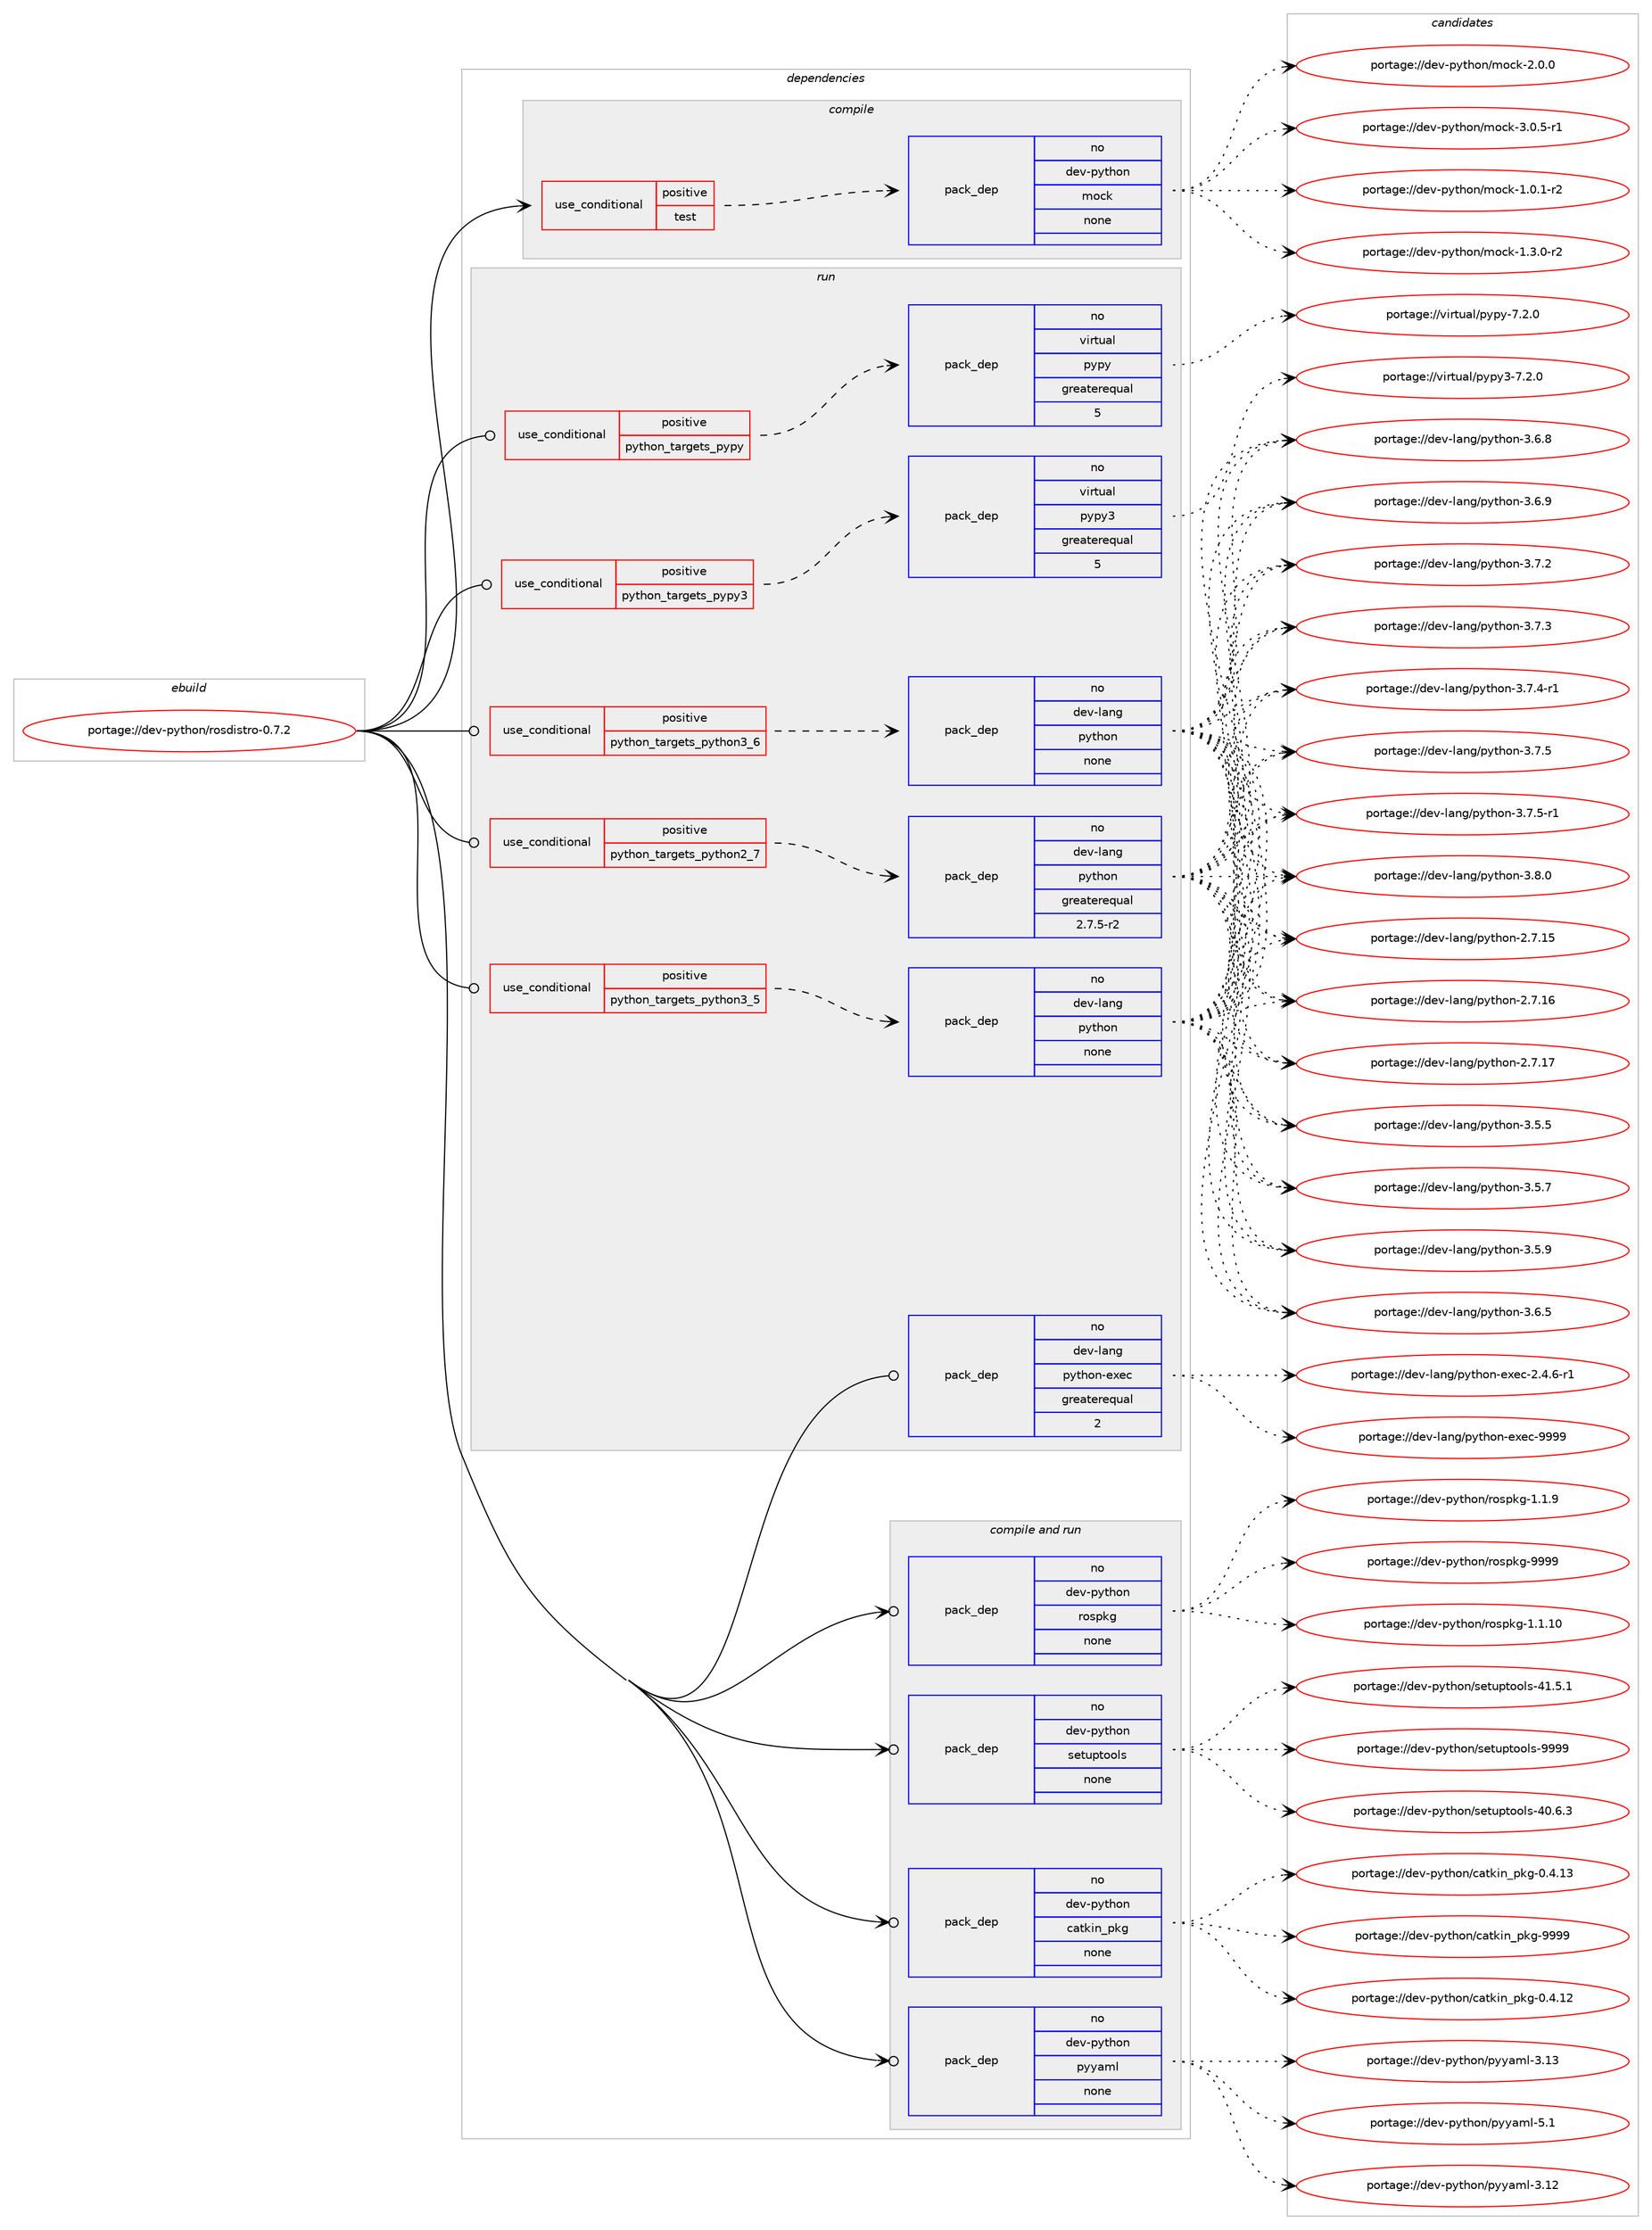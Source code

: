 digraph prolog {

# *************
# Graph options
# *************

newrank=true;
concentrate=true;
compound=true;
graph [rankdir=LR,fontname=Helvetica,fontsize=10,ranksep=1.5];#, ranksep=2.5, nodesep=0.2];
edge  [arrowhead=vee];
node  [fontname=Helvetica,fontsize=10];

# **********
# The ebuild
# **********

subgraph cluster_leftcol {
color=gray;
rank=same;
label=<<i>ebuild</i>>;
id [label="portage://dev-python/rosdistro-0.7.2", color=red, width=4, href="../dev-python/rosdistro-0.7.2.svg"];
}

# ****************
# The dependencies
# ****************

subgraph cluster_midcol {
color=gray;
label=<<i>dependencies</i>>;
subgraph cluster_compile {
fillcolor="#eeeeee";
style=filled;
label=<<i>compile</i>>;
subgraph cond38141 {
dependency170802 [label=<<TABLE BORDER="0" CELLBORDER="1" CELLSPACING="0" CELLPADDING="4"><TR><TD ROWSPAN="3" CELLPADDING="10">use_conditional</TD></TR><TR><TD>positive</TD></TR><TR><TD>test</TD></TR></TABLE>>, shape=none, color=red];
subgraph pack129258 {
dependency170803 [label=<<TABLE BORDER="0" CELLBORDER="1" CELLSPACING="0" CELLPADDING="4" WIDTH="220"><TR><TD ROWSPAN="6" CELLPADDING="30">pack_dep</TD></TR><TR><TD WIDTH="110">no</TD></TR><TR><TD>dev-python</TD></TR><TR><TD>mock</TD></TR><TR><TD>none</TD></TR><TR><TD></TD></TR></TABLE>>, shape=none, color=blue];
}
dependency170802:e -> dependency170803:w [weight=20,style="dashed",arrowhead="vee"];
}
id:e -> dependency170802:w [weight=20,style="solid",arrowhead="vee"];
}
subgraph cluster_compileandrun {
fillcolor="#eeeeee";
style=filled;
label=<<i>compile and run</i>>;
subgraph pack129259 {
dependency170804 [label=<<TABLE BORDER="0" CELLBORDER="1" CELLSPACING="0" CELLPADDING="4" WIDTH="220"><TR><TD ROWSPAN="6" CELLPADDING="30">pack_dep</TD></TR><TR><TD WIDTH="110">no</TD></TR><TR><TD>dev-python</TD></TR><TR><TD>catkin_pkg</TD></TR><TR><TD>none</TD></TR><TR><TD></TD></TR></TABLE>>, shape=none, color=blue];
}
id:e -> dependency170804:w [weight=20,style="solid",arrowhead="odotvee"];
subgraph pack129260 {
dependency170805 [label=<<TABLE BORDER="0" CELLBORDER="1" CELLSPACING="0" CELLPADDING="4" WIDTH="220"><TR><TD ROWSPAN="6" CELLPADDING="30">pack_dep</TD></TR><TR><TD WIDTH="110">no</TD></TR><TR><TD>dev-python</TD></TR><TR><TD>pyyaml</TD></TR><TR><TD>none</TD></TR><TR><TD></TD></TR></TABLE>>, shape=none, color=blue];
}
id:e -> dependency170805:w [weight=20,style="solid",arrowhead="odotvee"];
subgraph pack129261 {
dependency170806 [label=<<TABLE BORDER="0" CELLBORDER="1" CELLSPACING="0" CELLPADDING="4" WIDTH="220"><TR><TD ROWSPAN="6" CELLPADDING="30">pack_dep</TD></TR><TR><TD WIDTH="110">no</TD></TR><TR><TD>dev-python</TD></TR><TR><TD>rospkg</TD></TR><TR><TD>none</TD></TR><TR><TD></TD></TR></TABLE>>, shape=none, color=blue];
}
id:e -> dependency170806:w [weight=20,style="solid",arrowhead="odotvee"];
subgraph pack129262 {
dependency170807 [label=<<TABLE BORDER="0" CELLBORDER="1" CELLSPACING="0" CELLPADDING="4" WIDTH="220"><TR><TD ROWSPAN="6" CELLPADDING="30">pack_dep</TD></TR><TR><TD WIDTH="110">no</TD></TR><TR><TD>dev-python</TD></TR><TR><TD>setuptools</TD></TR><TR><TD>none</TD></TR><TR><TD></TD></TR></TABLE>>, shape=none, color=blue];
}
id:e -> dependency170807:w [weight=20,style="solid",arrowhead="odotvee"];
}
subgraph cluster_run {
fillcolor="#eeeeee";
style=filled;
label=<<i>run</i>>;
subgraph cond38142 {
dependency170808 [label=<<TABLE BORDER="0" CELLBORDER="1" CELLSPACING="0" CELLPADDING="4"><TR><TD ROWSPAN="3" CELLPADDING="10">use_conditional</TD></TR><TR><TD>positive</TD></TR><TR><TD>python_targets_pypy</TD></TR></TABLE>>, shape=none, color=red];
subgraph pack129263 {
dependency170809 [label=<<TABLE BORDER="0" CELLBORDER="1" CELLSPACING="0" CELLPADDING="4" WIDTH="220"><TR><TD ROWSPAN="6" CELLPADDING="30">pack_dep</TD></TR><TR><TD WIDTH="110">no</TD></TR><TR><TD>virtual</TD></TR><TR><TD>pypy</TD></TR><TR><TD>greaterequal</TD></TR><TR><TD>5</TD></TR></TABLE>>, shape=none, color=blue];
}
dependency170808:e -> dependency170809:w [weight=20,style="dashed",arrowhead="vee"];
}
id:e -> dependency170808:w [weight=20,style="solid",arrowhead="odot"];
subgraph cond38143 {
dependency170810 [label=<<TABLE BORDER="0" CELLBORDER="1" CELLSPACING="0" CELLPADDING="4"><TR><TD ROWSPAN="3" CELLPADDING="10">use_conditional</TD></TR><TR><TD>positive</TD></TR><TR><TD>python_targets_pypy3</TD></TR></TABLE>>, shape=none, color=red];
subgraph pack129264 {
dependency170811 [label=<<TABLE BORDER="0" CELLBORDER="1" CELLSPACING="0" CELLPADDING="4" WIDTH="220"><TR><TD ROWSPAN="6" CELLPADDING="30">pack_dep</TD></TR><TR><TD WIDTH="110">no</TD></TR><TR><TD>virtual</TD></TR><TR><TD>pypy3</TD></TR><TR><TD>greaterequal</TD></TR><TR><TD>5</TD></TR></TABLE>>, shape=none, color=blue];
}
dependency170810:e -> dependency170811:w [weight=20,style="dashed",arrowhead="vee"];
}
id:e -> dependency170810:w [weight=20,style="solid",arrowhead="odot"];
subgraph cond38144 {
dependency170812 [label=<<TABLE BORDER="0" CELLBORDER="1" CELLSPACING="0" CELLPADDING="4"><TR><TD ROWSPAN="3" CELLPADDING="10">use_conditional</TD></TR><TR><TD>positive</TD></TR><TR><TD>python_targets_python2_7</TD></TR></TABLE>>, shape=none, color=red];
subgraph pack129265 {
dependency170813 [label=<<TABLE BORDER="0" CELLBORDER="1" CELLSPACING="0" CELLPADDING="4" WIDTH="220"><TR><TD ROWSPAN="6" CELLPADDING="30">pack_dep</TD></TR><TR><TD WIDTH="110">no</TD></TR><TR><TD>dev-lang</TD></TR><TR><TD>python</TD></TR><TR><TD>greaterequal</TD></TR><TR><TD>2.7.5-r2</TD></TR></TABLE>>, shape=none, color=blue];
}
dependency170812:e -> dependency170813:w [weight=20,style="dashed",arrowhead="vee"];
}
id:e -> dependency170812:w [weight=20,style="solid",arrowhead="odot"];
subgraph cond38145 {
dependency170814 [label=<<TABLE BORDER="0" CELLBORDER="1" CELLSPACING="0" CELLPADDING="4"><TR><TD ROWSPAN="3" CELLPADDING="10">use_conditional</TD></TR><TR><TD>positive</TD></TR><TR><TD>python_targets_python3_5</TD></TR></TABLE>>, shape=none, color=red];
subgraph pack129266 {
dependency170815 [label=<<TABLE BORDER="0" CELLBORDER="1" CELLSPACING="0" CELLPADDING="4" WIDTH="220"><TR><TD ROWSPAN="6" CELLPADDING="30">pack_dep</TD></TR><TR><TD WIDTH="110">no</TD></TR><TR><TD>dev-lang</TD></TR><TR><TD>python</TD></TR><TR><TD>none</TD></TR><TR><TD></TD></TR></TABLE>>, shape=none, color=blue];
}
dependency170814:e -> dependency170815:w [weight=20,style="dashed",arrowhead="vee"];
}
id:e -> dependency170814:w [weight=20,style="solid",arrowhead="odot"];
subgraph cond38146 {
dependency170816 [label=<<TABLE BORDER="0" CELLBORDER="1" CELLSPACING="0" CELLPADDING="4"><TR><TD ROWSPAN="3" CELLPADDING="10">use_conditional</TD></TR><TR><TD>positive</TD></TR><TR><TD>python_targets_python3_6</TD></TR></TABLE>>, shape=none, color=red];
subgraph pack129267 {
dependency170817 [label=<<TABLE BORDER="0" CELLBORDER="1" CELLSPACING="0" CELLPADDING="4" WIDTH="220"><TR><TD ROWSPAN="6" CELLPADDING="30">pack_dep</TD></TR><TR><TD WIDTH="110">no</TD></TR><TR><TD>dev-lang</TD></TR><TR><TD>python</TD></TR><TR><TD>none</TD></TR><TR><TD></TD></TR></TABLE>>, shape=none, color=blue];
}
dependency170816:e -> dependency170817:w [weight=20,style="dashed",arrowhead="vee"];
}
id:e -> dependency170816:w [weight=20,style="solid",arrowhead="odot"];
subgraph pack129268 {
dependency170818 [label=<<TABLE BORDER="0" CELLBORDER="1" CELLSPACING="0" CELLPADDING="4" WIDTH="220"><TR><TD ROWSPAN="6" CELLPADDING="30">pack_dep</TD></TR><TR><TD WIDTH="110">no</TD></TR><TR><TD>dev-lang</TD></TR><TR><TD>python-exec</TD></TR><TR><TD>greaterequal</TD></TR><TR><TD>2</TD></TR></TABLE>>, shape=none, color=blue];
}
id:e -> dependency170818:w [weight=20,style="solid",arrowhead="odot"];
}
}

# **************
# The candidates
# **************

subgraph cluster_choices {
rank=same;
color=gray;
label=<<i>candidates</i>>;

subgraph choice129258 {
color=black;
nodesep=1;
choiceportage1001011184511212111610411111047109111991074549464846494511450 [label="portage://dev-python/mock-1.0.1-r2", color=red, width=4,href="../dev-python/mock-1.0.1-r2.svg"];
choiceportage1001011184511212111610411111047109111991074549465146484511450 [label="portage://dev-python/mock-1.3.0-r2", color=red, width=4,href="../dev-python/mock-1.3.0-r2.svg"];
choiceportage100101118451121211161041111104710911199107455046484648 [label="portage://dev-python/mock-2.0.0", color=red, width=4,href="../dev-python/mock-2.0.0.svg"];
choiceportage1001011184511212111610411111047109111991074551464846534511449 [label="portage://dev-python/mock-3.0.5-r1", color=red, width=4,href="../dev-python/mock-3.0.5-r1.svg"];
dependency170803:e -> choiceportage1001011184511212111610411111047109111991074549464846494511450:w [style=dotted,weight="100"];
dependency170803:e -> choiceportage1001011184511212111610411111047109111991074549465146484511450:w [style=dotted,weight="100"];
dependency170803:e -> choiceportage100101118451121211161041111104710911199107455046484648:w [style=dotted,weight="100"];
dependency170803:e -> choiceportage1001011184511212111610411111047109111991074551464846534511449:w [style=dotted,weight="100"];
}
subgraph choice129259 {
color=black;
nodesep=1;
choiceportage100101118451121211161041111104799971161071051109511210710345484652464950 [label="portage://dev-python/catkin_pkg-0.4.12", color=red, width=4,href="../dev-python/catkin_pkg-0.4.12.svg"];
choiceportage100101118451121211161041111104799971161071051109511210710345484652464951 [label="portage://dev-python/catkin_pkg-0.4.13", color=red, width=4,href="../dev-python/catkin_pkg-0.4.13.svg"];
choiceportage10010111845112121116104111110479997116107105110951121071034557575757 [label="portage://dev-python/catkin_pkg-9999", color=red, width=4,href="../dev-python/catkin_pkg-9999.svg"];
dependency170804:e -> choiceportage100101118451121211161041111104799971161071051109511210710345484652464950:w [style=dotted,weight="100"];
dependency170804:e -> choiceportage100101118451121211161041111104799971161071051109511210710345484652464951:w [style=dotted,weight="100"];
dependency170804:e -> choiceportage10010111845112121116104111110479997116107105110951121071034557575757:w [style=dotted,weight="100"];
}
subgraph choice129260 {
color=black;
nodesep=1;
choiceportage1001011184511212111610411111047112121121971091084551464950 [label="portage://dev-python/pyyaml-3.12", color=red, width=4,href="../dev-python/pyyaml-3.12.svg"];
choiceportage1001011184511212111610411111047112121121971091084551464951 [label="portage://dev-python/pyyaml-3.13", color=red, width=4,href="../dev-python/pyyaml-3.13.svg"];
choiceportage10010111845112121116104111110471121211219710910845534649 [label="portage://dev-python/pyyaml-5.1", color=red, width=4,href="../dev-python/pyyaml-5.1.svg"];
dependency170805:e -> choiceportage1001011184511212111610411111047112121121971091084551464950:w [style=dotted,weight="100"];
dependency170805:e -> choiceportage1001011184511212111610411111047112121121971091084551464951:w [style=dotted,weight="100"];
dependency170805:e -> choiceportage10010111845112121116104111110471121211219710910845534649:w [style=dotted,weight="100"];
}
subgraph choice129261 {
color=black;
nodesep=1;
choiceportage100101118451121211161041111104711411111511210710345494649464948 [label="portage://dev-python/rospkg-1.1.10", color=red, width=4,href="../dev-python/rospkg-1.1.10.svg"];
choiceportage1001011184511212111610411111047114111115112107103454946494657 [label="portage://dev-python/rospkg-1.1.9", color=red, width=4,href="../dev-python/rospkg-1.1.9.svg"];
choiceportage10010111845112121116104111110471141111151121071034557575757 [label="portage://dev-python/rospkg-9999", color=red, width=4,href="../dev-python/rospkg-9999.svg"];
dependency170806:e -> choiceportage100101118451121211161041111104711411111511210710345494649464948:w [style=dotted,weight="100"];
dependency170806:e -> choiceportage1001011184511212111610411111047114111115112107103454946494657:w [style=dotted,weight="100"];
dependency170806:e -> choiceportage10010111845112121116104111110471141111151121071034557575757:w [style=dotted,weight="100"];
}
subgraph choice129262 {
color=black;
nodesep=1;
choiceportage100101118451121211161041111104711510111611711211611111110811545524846544651 [label="portage://dev-python/setuptools-40.6.3", color=red, width=4,href="../dev-python/setuptools-40.6.3.svg"];
choiceportage100101118451121211161041111104711510111611711211611111110811545524946534649 [label="portage://dev-python/setuptools-41.5.1", color=red, width=4,href="../dev-python/setuptools-41.5.1.svg"];
choiceportage10010111845112121116104111110471151011161171121161111111081154557575757 [label="portage://dev-python/setuptools-9999", color=red, width=4,href="../dev-python/setuptools-9999.svg"];
dependency170807:e -> choiceportage100101118451121211161041111104711510111611711211611111110811545524846544651:w [style=dotted,weight="100"];
dependency170807:e -> choiceportage100101118451121211161041111104711510111611711211611111110811545524946534649:w [style=dotted,weight="100"];
dependency170807:e -> choiceportage10010111845112121116104111110471151011161171121161111111081154557575757:w [style=dotted,weight="100"];
}
subgraph choice129263 {
color=black;
nodesep=1;
choiceportage1181051141161179710847112121112121455546504648 [label="portage://virtual/pypy-7.2.0", color=red, width=4,href="../virtual/pypy-7.2.0.svg"];
dependency170809:e -> choiceportage1181051141161179710847112121112121455546504648:w [style=dotted,weight="100"];
}
subgraph choice129264 {
color=black;
nodesep=1;
choiceportage118105114116117971084711212111212151455546504648 [label="portage://virtual/pypy3-7.2.0", color=red, width=4,href="../virtual/pypy3-7.2.0.svg"];
dependency170811:e -> choiceportage118105114116117971084711212111212151455546504648:w [style=dotted,weight="100"];
}
subgraph choice129265 {
color=black;
nodesep=1;
choiceportage10010111845108971101034711212111610411111045504655464953 [label="portage://dev-lang/python-2.7.15", color=red, width=4,href="../dev-lang/python-2.7.15.svg"];
choiceportage10010111845108971101034711212111610411111045504655464954 [label="portage://dev-lang/python-2.7.16", color=red, width=4,href="../dev-lang/python-2.7.16.svg"];
choiceportage10010111845108971101034711212111610411111045504655464955 [label="portage://dev-lang/python-2.7.17", color=red, width=4,href="../dev-lang/python-2.7.17.svg"];
choiceportage100101118451089711010347112121116104111110455146534653 [label="portage://dev-lang/python-3.5.5", color=red, width=4,href="../dev-lang/python-3.5.5.svg"];
choiceportage100101118451089711010347112121116104111110455146534655 [label="portage://dev-lang/python-3.5.7", color=red, width=4,href="../dev-lang/python-3.5.7.svg"];
choiceportage100101118451089711010347112121116104111110455146534657 [label="portage://dev-lang/python-3.5.9", color=red, width=4,href="../dev-lang/python-3.5.9.svg"];
choiceportage100101118451089711010347112121116104111110455146544653 [label="portage://dev-lang/python-3.6.5", color=red, width=4,href="../dev-lang/python-3.6.5.svg"];
choiceportage100101118451089711010347112121116104111110455146544656 [label="portage://dev-lang/python-3.6.8", color=red, width=4,href="../dev-lang/python-3.6.8.svg"];
choiceportage100101118451089711010347112121116104111110455146544657 [label="portage://dev-lang/python-3.6.9", color=red, width=4,href="../dev-lang/python-3.6.9.svg"];
choiceportage100101118451089711010347112121116104111110455146554650 [label="portage://dev-lang/python-3.7.2", color=red, width=4,href="../dev-lang/python-3.7.2.svg"];
choiceportage100101118451089711010347112121116104111110455146554651 [label="portage://dev-lang/python-3.7.3", color=red, width=4,href="../dev-lang/python-3.7.3.svg"];
choiceportage1001011184510897110103471121211161041111104551465546524511449 [label="portage://dev-lang/python-3.7.4-r1", color=red, width=4,href="../dev-lang/python-3.7.4-r1.svg"];
choiceportage100101118451089711010347112121116104111110455146554653 [label="portage://dev-lang/python-3.7.5", color=red, width=4,href="../dev-lang/python-3.7.5.svg"];
choiceportage1001011184510897110103471121211161041111104551465546534511449 [label="portage://dev-lang/python-3.7.5-r1", color=red, width=4,href="../dev-lang/python-3.7.5-r1.svg"];
choiceportage100101118451089711010347112121116104111110455146564648 [label="portage://dev-lang/python-3.8.0", color=red, width=4,href="../dev-lang/python-3.8.0.svg"];
dependency170813:e -> choiceportage10010111845108971101034711212111610411111045504655464953:w [style=dotted,weight="100"];
dependency170813:e -> choiceportage10010111845108971101034711212111610411111045504655464954:w [style=dotted,weight="100"];
dependency170813:e -> choiceportage10010111845108971101034711212111610411111045504655464955:w [style=dotted,weight="100"];
dependency170813:e -> choiceportage100101118451089711010347112121116104111110455146534653:w [style=dotted,weight="100"];
dependency170813:e -> choiceportage100101118451089711010347112121116104111110455146534655:w [style=dotted,weight="100"];
dependency170813:e -> choiceportage100101118451089711010347112121116104111110455146534657:w [style=dotted,weight="100"];
dependency170813:e -> choiceportage100101118451089711010347112121116104111110455146544653:w [style=dotted,weight="100"];
dependency170813:e -> choiceportage100101118451089711010347112121116104111110455146544656:w [style=dotted,weight="100"];
dependency170813:e -> choiceportage100101118451089711010347112121116104111110455146544657:w [style=dotted,weight="100"];
dependency170813:e -> choiceportage100101118451089711010347112121116104111110455146554650:w [style=dotted,weight="100"];
dependency170813:e -> choiceportage100101118451089711010347112121116104111110455146554651:w [style=dotted,weight="100"];
dependency170813:e -> choiceportage1001011184510897110103471121211161041111104551465546524511449:w [style=dotted,weight="100"];
dependency170813:e -> choiceportage100101118451089711010347112121116104111110455146554653:w [style=dotted,weight="100"];
dependency170813:e -> choiceportage1001011184510897110103471121211161041111104551465546534511449:w [style=dotted,weight="100"];
dependency170813:e -> choiceportage100101118451089711010347112121116104111110455146564648:w [style=dotted,weight="100"];
}
subgraph choice129266 {
color=black;
nodesep=1;
choiceportage10010111845108971101034711212111610411111045504655464953 [label="portage://dev-lang/python-2.7.15", color=red, width=4,href="../dev-lang/python-2.7.15.svg"];
choiceportage10010111845108971101034711212111610411111045504655464954 [label="portage://dev-lang/python-2.7.16", color=red, width=4,href="../dev-lang/python-2.7.16.svg"];
choiceportage10010111845108971101034711212111610411111045504655464955 [label="portage://dev-lang/python-2.7.17", color=red, width=4,href="../dev-lang/python-2.7.17.svg"];
choiceportage100101118451089711010347112121116104111110455146534653 [label="portage://dev-lang/python-3.5.5", color=red, width=4,href="../dev-lang/python-3.5.5.svg"];
choiceportage100101118451089711010347112121116104111110455146534655 [label="portage://dev-lang/python-3.5.7", color=red, width=4,href="../dev-lang/python-3.5.7.svg"];
choiceportage100101118451089711010347112121116104111110455146534657 [label="portage://dev-lang/python-3.5.9", color=red, width=4,href="../dev-lang/python-3.5.9.svg"];
choiceportage100101118451089711010347112121116104111110455146544653 [label="portage://dev-lang/python-3.6.5", color=red, width=4,href="../dev-lang/python-3.6.5.svg"];
choiceportage100101118451089711010347112121116104111110455146544656 [label="portage://dev-lang/python-3.6.8", color=red, width=4,href="../dev-lang/python-3.6.8.svg"];
choiceportage100101118451089711010347112121116104111110455146544657 [label="portage://dev-lang/python-3.6.9", color=red, width=4,href="../dev-lang/python-3.6.9.svg"];
choiceportage100101118451089711010347112121116104111110455146554650 [label="portage://dev-lang/python-3.7.2", color=red, width=4,href="../dev-lang/python-3.7.2.svg"];
choiceportage100101118451089711010347112121116104111110455146554651 [label="portage://dev-lang/python-3.7.3", color=red, width=4,href="../dev-lang/python-3.7.3.svg"];
choiceportage1001011184510897110103471121211161041111104551465546524511449 [label="portage://dev-lang/python-3.7.4-r1", color=red, width=4,href="../dev-lang/python-3.7.4-r1.svg"];
choiceportage100101118451089711010347112121116104111110455146554653 [label="portage://dev-lang/python-3.7.5", color=red, width=4,href="../dev-lang/python-3.7.5.svg"];
choiceportage1001011184510897110103471121211161041111104551465546534511449 [label="portage://dev-lang/python-3.7.5-r1", color=red, width=4,href="../dev-lang/python-3.7.5-r1.svg"];
choiceportage100101118451089711010347112121116104111110455146564648 [label="portage://dev-lang/python-3.8.0", color=red, width=4,href="../dev-lang/python-3.8.0.svg"];
dependency170815:e -> choiceportage10010111845108971101034711212111610411111045504655464953:w [style=dotted,weight="100"];
dependency170815:e -> choiceportage10010111845108971101034711212111610411111045504655464954:w [style=dotted,weight="100"];
dependency170815:e -> choiceportage10010111845108971101034711212111610411111045504655464955:w [style=dotted,weight="100"];
dependency170815:e -> choiceportage100101118451089711010347112121116104111110455146534653:w [style=dotted,weight="100"];
dependency170815:e -> choiceportage100101118451089711010347112121116104111110455146534655:w [style=dotted,weight="100"];
dependency170815:e -> choiceportage100101118451089711010347112121116104111110455146534657:w [style=dotted,weight="100"];
dependency170815:e -> choiceportage100101118451089711010347112121116104111110455146544653:w [style=dotted,weight="100"];
dependency170815:e -> choiceportage100101118451089711010347112121116104111110455146544656:w [style=dotted,weight="100"];
dependency170815:e -> choiceportage100101118451089711010347112121116104111110455146544657:w [style=dotted,weight="100"];
dependency170815:e -> choiceportage100101118451089711010347112121116104111110455146554650:w [style=dotted,weight="100"];
dependency170815:e -> choiceportage100101118451089711010347112121116104111110455146554651:w [style=dotted,weight="100"];
dependency170815:e -> choiceportage1001011184510897110103471121211161041111104551465546524511449:w [style=dotted,weight="100"];
dependency170815:e -> choiceportage100101118451089711010347112121116104111110455146554653:w [style=dotted,weight="100"];
dependency170815:e -> choiceportage1001011184510897110103471121211161041111104551465546534511449:w [style=dotted,weight="100"];
dependency170815:e -> choiceportage100101118451089711010347112121116104111110455146564648:w [style=dotted,weight="100"];
}
subgraph choice129267 {
color=black;
nodesep=1;
choiceportage10010111845108971101034711212111610411111045504655464953 [label="portage://dev-lang/python-2.7.15", color=red, width=4,href="../dev-lang/python-2.7.15.svg"];
choiceportage10010111845108971101034711212111610411111045504655464954 [label="portage://dev-lang/python-2.7.16", color=red, width=4,href="../dev-lang/python-2.7.16.svg"];
choiceportage10010111845108971101034711212111610411111045504655464955 [label="portage://dev-lang/python-2.7.17", color=red, width=4,href="../dev-lang/python-2.7.17.svg"];
choiceportage100101118451089711010347112121116104111110455146534653 [label="portage://dev-lang/python-3.5.5", color=red, width=4,href="../dev-lang/python-3.5.5.svg"];
choiceportage100101118451089711010347112121116104111110455146534655 [label="portage://dev-lang/python-3.5.7", color=red, width=4,href="../dev-lang/python-3.5.7.svg"];
choiceportage100101118451089711010347112121116104111110455146534657 [label="portage://dev-lang/python-3.5.9", color=red, width=4,href="../dev-lang/python-3.5.9.svg"];
choiceportage100101118451089711010347112121116104111110455146544653 [label="portage://dev-lang/python-3.6.5", color=red, width=4,href="../dev-lang/python-3.6.5.svg"];
choiceportage100101118451089711010347112121116104111110455146544656 [label="portage://dev-lang/python-3.6.8", color=red, width=4,href="../dev-lang/python-3.6.8.svg"];
choiceportage100101118451089711010347112121116104111110455146544657 [label="portage://dev-lang/python-3.6.9", color=red, width=4,href="../dev-lang/python-3.6.9.svg"];
choiceportage100101118451089711010347112121116104111110455146554650 [label="portage://dev-lang/python-3.7.2", color=red, width=4,href="../dev-lang/python-3.7.2.svg"];
choiceportage100101118451089711010347112121116104111110455146554651 [label="portage://dev-lang/python-3.7.3", color=red, width=4,href="../dev-lang/python-3.7.3.svg"];
choiceportage1001011184510897110103471121211161041111104551465546524511449 [label="portage://dev-lang/python-3.7.4-r1", color=red, width=4,href="../dev-lang/python-3.7.4-r1.svg"];
choiceportage100101118451089711010347112121116104111110455146554653 [label="portage://dev-lang/python-3.7.5", color=red, width=4,href="../dev-lang/python-3.7.5.svg"];
choiceportage1001011184510897110103471121211161041111104551465546534511449 [label="portage://dev-lang/python-3.7.5-r1", color=red, width=4,href="../dev-lang/python-3.7.5-r1.svg"];
choiceportage100101118451089711010347112121116104111110455146564648 [label="portage://dev-lang/python-3.8.0", color=red, width=4,href="../dev-lang/python-3.8.0.svg"];
dependency170817:e -> choiceportage10010111845108971101034711212111610411111045504655464953:w [style=dotted,weight="100"];
dependency170817:e -> choiceportage10010111845108971101034711212111610411111045504655464954:w [style=dotted,weight="100"];
dependency170817:e -> choiceportage10010111845108971101034711212111610411111045504655464955:w [style=dotted,weight="100"];
dependency170817:e -> choiceportage100101118451089711010347112121116104111110455146534653:w [style=dotted,weight="100"];
dependency170817:e -> choiceportage100101118451089711010347112121116104111110455146534655:w [style=dotted,weight="100"];
dependency170817:e -> choiceportage100101118451089711010347112121116104111110455146534657:w [style=dotted,weight="100"];
dependency170817:e -> choiceportage100101118451089711010347112121116104111110455146544653:w [style=dotted,weight="100"];
dependency170817:e -> choiceportage100101118451089711010347112121116104111110455146544656:w [style=dotted,weight="100"];
dependency170817:e -> choiceportage100101118451089711010347112121116104111110455146544657:w [style=dotted,weight="100"];
dependency170817:e -> choiceportage100101118451089711010347112121116104111110455146554650:w [style=dotted,weight="100"];
dependency170817:e -> choiceportage100101118451089711010347112121116104111110455146554651:w [style=dotted,weight="100"];
dependency170817:e -> choiceportage1001011184510897110103471121211161041111104551465546524511449:w [style=dotted,weight="100"];
dependency170817:e -> choiceportage100101118451089711010347112121116104111110455146554653:w [style=dotted,weight="100"];
dependency170817:e -> choiceportage1001011184510897110103471121211161041111104551465546534511449:w [style=dotted,weight="100"];
dependency170817:e -> choiceportage100101118451089711010347112121116104111110455146564648:w [style=dotted,weight="100"];
}
subgraph choice129268 {
color=black;
nodesep=1;
choiceportage10010111845108971101034711212111610411111045101120101994550465246544511449 [label="portage://dev-lang/python-exec-2.4.6-r1", color=red, width=4,href="../dev-lang/python-exec-2.4.6-r1.svg"];
choiceportage10010111845108971101034711212111610411111045101120101994557575757 [label="portage://dev-lang/python-exec-9999", color=red, width=4,href="../dev-lang/python-exec-9999.svg"];
dependency170818:e -> choiceportage10010111845108971101034711212111610411111045101120101994550465246544511449:w [style=dotted,weight="100"];
dependency170818:e -> choiceportage10010111845108971101034711212111610411111045101120101994557575757:w [style=dotted,weight="100"];
}
}

}
